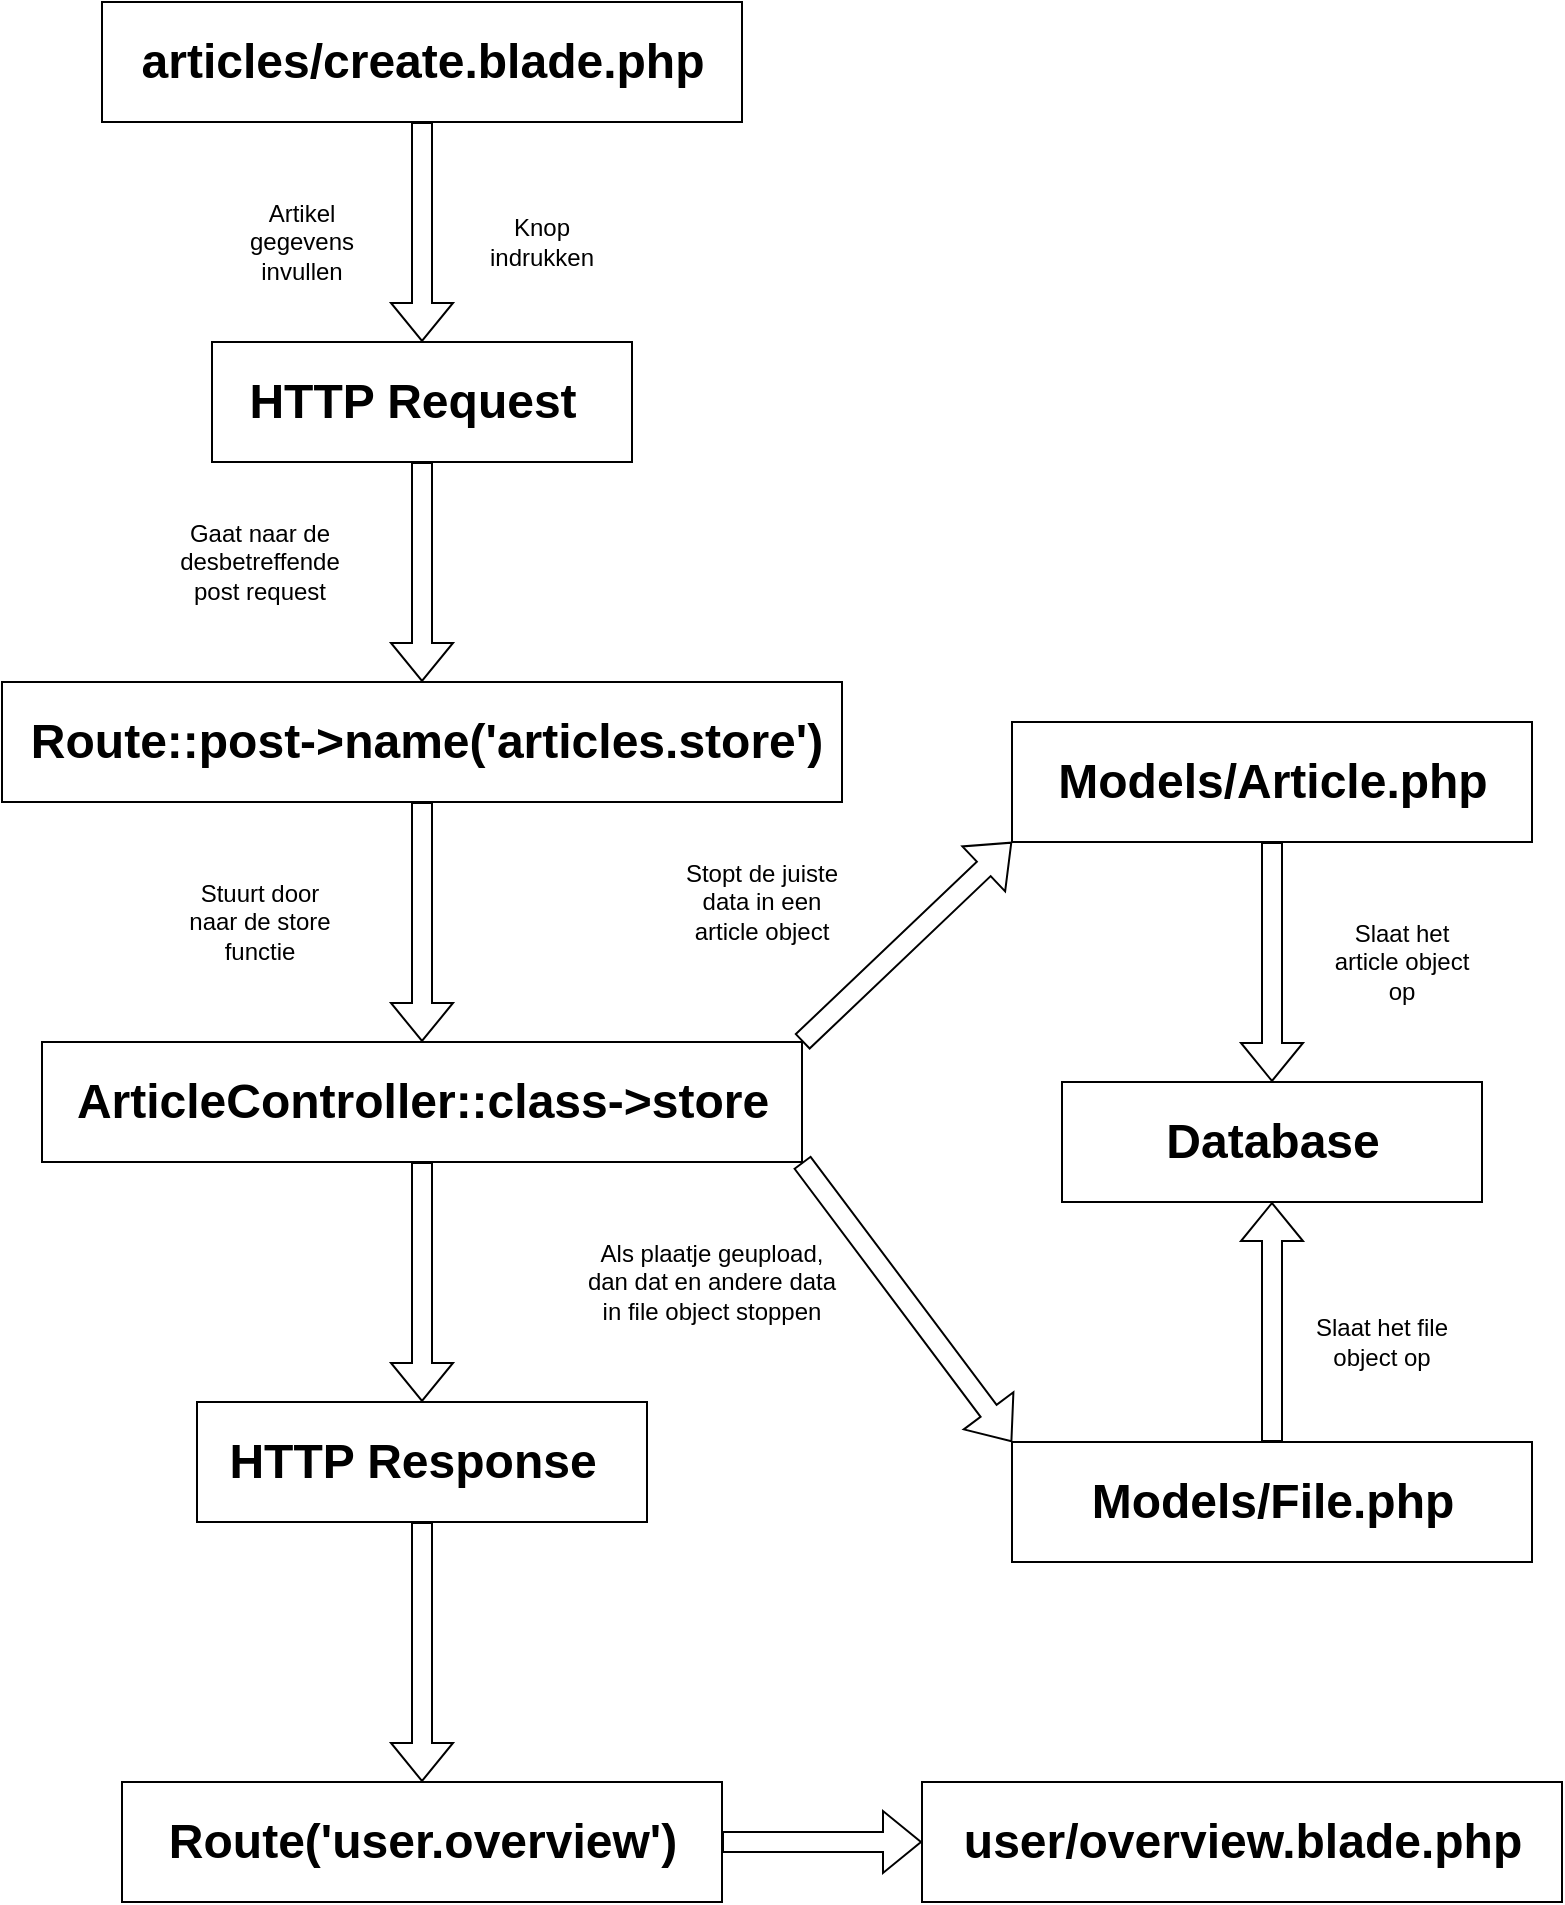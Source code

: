 <mxfile version="27.2.0">
  <diagram name="Page-1" id="gMz7KerCWwujZSJPHfZk">
    <mxGraphModel dx="1426" dy="783" grid="1" gridSize="10" guides="1" tooltips="1" connect="1" arrows="1" fold="1" page="1" pageScale="1" pageWidth="850" pageHeight="1100" math="0" shadow="0">
      <root>
        <mxCell id="0" />
        <mxCell id="1" parent="0" />
        <mxCell id="kBopvKkXSKuajDLG3a4y-3" value="" style="shape=flexArrow;endArrow=classic;html=1;rounded=0;entryX=0.5;entryY=0;entryDx=0;entryDy=0;exitX=0.5;exitY=1;exitDx=0;exitDy=0;" parent="1" edge="1" target="6wLlHWAbVF5GW-SpPeLX-20" source="6wLlHWAbVF5GW-SpPeLX-27">
          <mxGeometry width="50" height="50" relative="1" as="geometry">
            <mxPoint x="225" y="130" as="sourcePoint" />
            <mxPoint x="215" y="350" as="targetPoint" />
          </mxGeometry>
        </mxCell>
        <UserObject label="Artikel gegevens&lt;div&gt;invullen&lt;/div&gt;" placeholders="1" name="Variable" id="kBopvKkXSKuajDLG3a4y-4">
          <mxCell style="text;html=1;strokeColor=none;fillColor=none;align=center;verticalAlign=middle;whiteSpace=wrap;overflow=hidden;" parent="1" vertex="1">
            <mxGeometry x="130" y="130" width="80" height="60" as="geometry" />
          </mxCell>
        </UserObject>
        <mxCell id="kBopvKkXSKuajDLG3a4y-12" value="" style="shape=flexArrow;endArrow=classic;html=1;rounded=0;exitX=0.5;exitY=1;exitDx=0;exitDy=0;entryX=0.5;entryY=0;entryDx=0;entryDy=0;" parent="1" edge="1" target="kBopvKkXSKuajDLG3a4y-13" source="kBopvKkXSKuajDLG3a4y-10">
          <mxGeometry width="50" height="50" relative="1" as="geometry">
            <mxPoint x="229.5" y="300" as="sourcePoint" />
            <mxPoint x="229.92" y="420" as="targetPoint" />
          </mxGeometry>
        </mxCell>
        <UserObject label="Knop indrukken" placeholders="1" name="Variable" id="6wLlHWAbVF5GW-SpPeLX-12">
          <mxCell style="text;html=1;strokeColor=none;fillColor=none;align=center;verticalAlign=middle;whiteSpace=wrap;overflow=hidden;" vertex="1" parent="1">
            <mxGeometry x="250" y="130" width="80" height="60" as="geometry" />
          </mxCell>
        </UserObject>
        <mxCell id="6wLlHWAbVF5GW-SpPeLX-15" value="" style="group" vertex="1" connectable="0" parent="1">
          <mxGeometry x="90" y="380" width="350" height="60" as="geometry" />
        </mxCell>
        <mxCell id="kBopvKkXSKuajDLG3a4y-10" value="" style="rounded=0;whiteSpace=wrap;html=1;" parent="6wLlHWAbVF5GW-SpPeLX-15" vertex="1">
          <mxGeometry x="-70" width="420" height="60" as="geometry" />
        </mxCell>
        <mxCell id="kBopvKkXSKuajDLG3a4y-11" value="Route::post-&amp;gt;name(&#39;articles.store&#39;)" style="text;strokeColor=none;fillColor=none;html=1;fontSize=24;fontStyle=1;verticalAlign=middle;align=center;" parent="6wLlHWAbVF5GW-SpPeLX-15" vertex="1">
          <mxGeometry x="0.003" y="10" width="283.333" height="40" as="geometry" />
        </mxCell>
        <mxCell id="6wLlHWAbVF5GW-SpPeLX-18" value="" style="group" vertex="1" connectable="0" parent="1">
          <mxGeometry x="117.5" y="740" width="225" height="60" as="geometry" />
        </mxCell>
        <mxCell id="6wLlHWAbVF5GW-SpPeLX-8" value="" style="rounded=0;whiteSpace=wrap;html=1;" vertex="1" parent="6wLlHWAbVF5GW-SpPeLX-18">
          <mxGeometry width="225" height="60" as="geometry" />
        </mxCell>
        <mxCell id="6wLlHWAbVF5GW-SpPeLX-9" value="HTTP Response" style="text;strokeColor=none;fillColor=none;html=1;fontSize=24;fontStyle=1;verticalAlign=middle;align=center;" vertex="1" parent="6wLlHWAbVF5GW-SpPeLX-18">
          <mxGeometry x="53.571" y="10" width="107.143" height="40" as="geometry" />
        </mxCell>
        <mxCell id="6wLlHWAbVF5GW-SpPeLX-19" value="" style="group" vertex="1" connectable="0" parent="1">
          <mxGeometry x="125" y="210" width="210" height="60" as="geometry" />
        </mxCell>
        <mxCell id="6wLlHWAbVF5GW-SpPeLX-20" value="" style="rounded=0;whiteSpace=wrap;html=1;" vertex="1" parent="6wLlHWAbVF5GW-SpPeLX-19">
          <mxGeometry width="210" height="60" as="geometry" />
        </mxCell>
        <mxCell id="6wLlHWAbVF5GW-SpPeLX-21" value="HTTP Request" style="text;strokeColor=none;fillColor=none;html=1;fontSize=24;fontStyle=1;verticalAlign=middle;align=center;" vertex="1" parent="6wLlHWAbVF5GW-SpPeLX-19">
          <mxGeometry x="50" y="10" width="100" height="40" as="geometry" />
        </mxCell>
        <mxCell id="6wLlHWAbVF5GW-SpPeLX-25" value="" style="group" vertex="1" connectable="0" parent="1">
          <mxGeometry x="40" y="560" width="380" height="60" as="geometry" />
        </mxCell>
        <mxCell id="6wLlHWAbVF5GW-SpPeLX-58" style="edgeStyle=orthogonalEdgeStyle;rounded=0;orthogonalLoop=1;jettySize=auto;html=1;exitX=0;exitY=0.5;exitDx=0;exitDy=0;" edge="1" parent="6wLlHWAbVF5GW-SpPeLX-25" source="kBopvKkXSKuajDLG3a4y-13">
          <mxGeometry relative="1" as="geometry">
            <mxPoint x="10" y="30" as="targetPoint" />
          </mxGeometry>
        </mxCell>
        <mxCell id="kBopvKkXSKuajDLG3a4y-13" value="" style="rounded=0;whiteSpace=wrap;html=1;" parent="6wLlHWAbVF5GW-SpPeLX-25" vertex="1">
          <mxGeometry width="380" height="60" as="geometry" />
        </mxCell>
        <mxCell id="kBopvKkXSKuajDLG3a4y-14" value="ArticleController::class-&amp;gt;store" style="text;strokeColor=none;fillColor=none;html=1;fontSize=24;fontStyle=1;verticalAlign=middle;align=center;" parent="6wLlHWAbVF5GW-SpPeLX-25" vertex="1">
          <mxGeometry x="104.286" y="10" width="171.429" height="40" as="geometry" />
        </mxCell>
        <mxCell id="6wLlHWAbVF5GW-SpPeLX-26" value="" style="group" vertex="1" connectable="0" parent="1">
          <mxGeometry x="70" y="40" width="320" height="60" as="geometry" />
        </mxCell>
        <mxCell id="6wLlHWAbVF5GW-SpPeLX-27" value="" style="rounded=0;whiteSpace=wrap;html=1;" vertex="1" parent="6wLlHWAbVF5GW-SpPeLX-26">
          <mxGeometry width="320.0" height="60" as="geometry" />
        </mxCell>
        <mxCell id="6wLlHWAbVF5GW-SpPeLX-28" value="articles/create.blade.php" style="text;strokeColor=none;fillColor=none;html=1;fontSize=24;fontStyle=1;verticalAlign=middle;align=center;" vertex="1" parent="6wLlHWAbVF5GW-SpPeLX-26">
          <mxGeometry x="83.81" y="10" width="152.381" height="40" as="geometry" />
        </mxCell>
        <mxCell id="6wLlHWAbVF5GW-SpPeLX-31" value="" style="group" vertex="1" connectable="0" parent="1">
          <mxGeometry x="550" y="580" width="210" height="60" as="geometry" />
        </mxCell>
        <mxCell id="6wLlHWAbVF5GW-SpPeLX-1" value="" style="rounded=0;whiteSpace=wrap;html=1;" vertex="1" parent="6wLlHWAbVF5GW-SpPeLX-31">
          <mxGeometry width="210" height="60" as="geometry" />
        </mxCell>
        <mxCell id="6wLlHWAbVF5GW-SpPeLX-3" value="Database" style="text;strokeColor=none;fillColor=none;html=1;fontSize=24;fontStyle=1;verticalAlign=middle;align=center;" vertex="1" parent="6wLlHWAbVF5GW-SpPeLX-31">
          <mxGeometry x="55" y="10" width="100" height="40" as="geometry" />
        </mxCell>
        <mxCell id="6wLlHWAbVF5GW-SpPeLX-33" value="" style="group" vertex="1" connectable="0" parent="1">
          <mxGeometry x="525" y="400" width="260" height="60" as="geometry" />
        </mxCell>
        <mxCell id="6wLlHWAbVF5GW-SpPeLX-6" value="" style="rounded=0;whiteSpace=wrap;html=1;" vertex="1" parent="6wLlHWAbVF5GW-SpPeLX-33">
          <mxGeometry width="260" height="60" as="geometry" />
        </mxCell>
        <mxCell id="6wLlHWAbVF5GW-SpPeLX-7" value="Models/Article.php" style="text;strokeColor=none;fillColor=none;html=1;fontSize=24;fontStyle=1;verticalAlign=middle;align=center;" vertex="1" parent="6wLlHWAbVF5GW-SpPeLX-33">
          <mxGeometry x="68.095" y="10" width="123.81" height="40" as="geometry" />
        </mxCell>
        <mxCell id="6wLlHWAbVF5GW-SpPeLX-34" value="" style="shape=flexArrow;endArrow=classic;html=1;rounded=0;entryX=0;entryY=1;entryDx=0;entryDy=0;exitX=1;exitY=0;exitDx=0;exitDy=0;" edge="1" parent="1" source="kBopvKkXSKuajDLG3a4y-13" target="6wLlHWAbVF5GW-SpPeLX-6">
          <mxGeometry width="50" height="50" relative="1" as="geometry">
            <mxPoint x="470" y="580" as="sourcePoint" />
            <mxPoint x="575" y="410" as="targetPoint" />
          </mxGeometry>
        </mxCell>
        <mxCell id="6wLlHWAbVF5GW-SpPeLX-37" value="" style="shape=flexArrow;endArrow=classic;html=1;rounded=0;exitX=0.5;exitY=1;exitDx=0;exitDy=0;entryX=0.5;entryY=0;entryDx=0;entryDy=0;" edge="1" parent="1" source="6wLlHWAbVF5GW-SpPeLX-20" target="kBopvKkXSKuajDLG3a4y-10">
          <mxGeometry width="50" height="50" relative="1" as="geometry">
            <mxPoint x="229.5" y="300" as="sourcePoint" />
            <mxPoint x="229.5" y="400" as="targetPoint" />
          </mxGeometry>
        </mxCell>
        <mxCell id="6wLlHWAbVF5GW-SpPeLX-38" value="" style="group" vertex="1" connectable="0" parent="1">
          <mxGeometry x="525" y="760" width="260" height="60" as="geometry" />
        </mxCell>
        <mxCell id="6wLlHWAbVF5GW-SpPeLX-39" value="" style="rounded=0;whiteSpace=wrap;html=1;" vertex="1" parent="6wLlHWAbVF5GW-SpPeLX-38">
          <mxGeometry width="260" height="60" as="geometry" />
        </mxCell>
        <mxCell id="6wLlHWAbVF5GW-SpPeLX-40" value="Models/File&lt;span style=&quot;background-color: transparent; color: light-dark(rgb(0, 0, 0), rgb(255, 255, 255));&quot;&gt;.php&lt;/span&gt;" style="text;strokeColor=none;fillColor=none;html=1;fontSize=24;fontStyle=1;verticalAlign=middle;align=center;" vertex="1" parent="6wLlHWAbVF5GW-SpPeLX-38">
          <mxGeometry x="68.095" y="10" width="123.81" height="40" as="geometry" />
        </mxCell>
        <mxCell id="6wLlHWAbVF5GW-SpPeLX-41" value="" style="shape=flexArrow;endArrow=classic;html=1;rounded=0;entryX=0;entryY=0;entryDx=0;entryDy=0;exitX=1;exitY=1;exitDx=0;exitDy=0;" edge="1" parent="1" source="kBopvKkXSKuajDLG3a4y-13" target="6wLlHWAbVF5GW-SpPeLX-39">
          <mxGeometry width="50" height="50" relative="1" as="geometry">
            <mxPoint x="460" y="650" as="sourcePoint" />
            <mxPoint x="645" y="670" as="targetPoint" />
          </mxGeometry>
        </mxCell>
        <mxCell id="6wLlHWAbVF5GW-SpPeLX-42" value="" style="shape=flexArrow;endArrow=classic;html=1;rounded=0;exitX=0.5;exitY=1;exitDx=0;exitDy=0;entryX=0.5;entryY=0;entryDx=0;entryDy=0;" edge="1" parent="1" source="6wLlHWAbVF5GW-SpPeLX-6" target="6wLlHWAbVF5GW-SpPeLX-1">
          <mxGeometry width="50" height="50" relative="1" as="geometry">
            <mxPoint x="639.5" y="470" as="sourcePoint" />
            <mxPoint x="639.5" y="570" as="targetPoint" />
          </mxGeometry>
        </mxCell>
        <mxCell id="6wLlHWAbVF5GW-SpPeLX-43" value="" style="shape=flexArrow;endArrow=classic;html=1;rounded=0;exitX=0.5;exitY=0;exitDx=0;exitDy=0;entryX=0.5;entryY=1;entryDx=0;entryDy=0;" edge="1" parent="1" source="6wLlHWAbVF5GW-SpPeLX-39" target="6wLlHWAbVF5GW-SpPeLX-1">
          <mxGeometry width="50" height="50" relative="1" as="geometry">
            <mxPoint x="610" y="700" as="sourcePoint" />
            <mxPoint x="610" y="800" as="targetPoint" />
          </mxGeometry>
        </mxCell>
        <mxCell id="6wLlHWAbVF5GW-SpPeLX-45" value="" style="shape=flexArrow;endArrow=classic;html=1;rounded=0;exitX=0.5;exitY=1;exitDx=0;exitDy=0;entryX=0.5;entryY=0;entryDx=0;entryDy=0;" edge="1" parent="1" source="kBopvKkXSKuajDLG3a4y-13" target="6wLlHWAbVF5GW-SpPeLX-8">
          <mxGeometry width="50" height="50" relative="1" as="geometry">
            <mxPoint x="300" y="670" as="sourcePoint" />
            <mxPoint x="210" y="730" as="targetPoint" />
          </mxGeometry>
        </mxCell>
        <mxCell id="6wLlHWAbVF5GW-SpPeLX-47" value="" style="group" vertex="1" connectable="0" parent="1">
          <mxGeometry x="80" y="930" width="300" height="60" as="geometry" />
        </mxCell>
        <mxCell id="6wLlHWAbVF5GW-SpPeLX-48" value="" style="rounded=0;whiteSpace=wrap;html=1;" vertex="1" parent="6wLlHWAbVF5GW-SpPeLX-47">
          <mxGeometry width="300.0" height="60" as="geometry" />
        </mxCell>
        <mxCell id="6wLlHWAbVF5GW-SpPeLX-49" value="Route(&#39;user.overview&#39;)" style="text;strokeColor=none;fillColor=none;html=1;fontSize=24;fontStyle=1;verticalAlign=middle;align=center;" vertex="1" parent="6wLlHWAbVF5GW-SpPeLX-47">
          <mxGeometry x="25.0" y="10" width="250" height="40" as="geometry" />
        </mxCell>
        <mxCell id="6wLlHWAbVF5GW-SpPeLX-50" value="" style="group" vertex="1" connectable="0" parent="1">
          <mxGeometry x="480" y="930" width="320" height="60" as="geometry" />
        </mxCell>
        <mxCell id="6wLlHWAbVF5GW-SpPeLX-51" value="" style="rounded=0;whiteSpace=wrap;html=1;" vertex="1" parent="6wLlHWAbVF5GW-SpPeLX-50">
          <mxGeometry width="320.0" height="60" as="geometry" />
        </mxCell>
        <mxCell id="6wLlHWAbVF5GW-SpPeLX-52" value="user/overview.blade.php" style="text;strokeColor=none;fillColor=none;html=1;fontSize=24;fontStyle=1;verticalAlign=middle;align=center;" vertex="1" parent="6wLlHWAbVF5GW-SpPeLX-50">
          <mxGeometry x="83.81" y="10" width="152.381" height="40" as="geometry" />
        </mxCell>
        <mxCell id="6wLlHWAbVF5GW-SpPeLX-55" value="" style="shape=flexArrow;endArrow=classic;html=1;rounded=0;exitX=1;exitY=0.5;exitDx=0;exitDy=0;entryX=0;entryY=0.5;entryDx=0;entryDy=0;" edge="1" parent="1" source="6wLlHWAbVF5GW-SpPeLX-48" target="6wLlHWAbVF5GW-SpPeLX-51">
          <mxGeometry width="50" height="50" relative="1" as="geometry">
            <mxPoint x="411" y="960" as="sourcePoint" />
            <mxPoint x="410" y="1067" as="targetPoint" />
          </mxGeometry>
        </mxCell>
        <mxCell id="6wLlHWAbVF5GW-SpPeLX-56" value="" style="shape=flexArrow;endArrow=classic;html=1;rounded=0;exitX=0.5;exitY=1;exitDx=0;exitDy=0;entryX=0.5;entryY=0;entryDx=0;entryDy=0;" edge="1" parent="1" source="6wLlHWAbVF5GW-SpPeLX-8" target="6wLlHWAbVF5GW-SpPeLX-48">
          <mxGeometry width="50" height="50" relative="1" as="geometry">
            <mxPoint x="241" y="850" as="sourcePoint" />
            <mxPoint x="280" y="900" as="targetPoint" />
          </mxGeometry>
        </mxCell>
        <UserObject label="Gaat naar de desbetreffende post request" placeholders="1" name="Variable" id="6wLlHWAbVF5GW-SpPeLX-57">
          <mxCell style="text;html=1;strokeColor=none;fillColor=none;align=center;verticalAlign=middle;whiteSpace=wrap;overflow=hidden;" vertex="1" parent="1">
            <mxGeometry x="100" y="290" width="97.5" height="60" as="geometry" />
          </mxCell>
        </UserObject>
        <UserObject label="Stuurt door naar de store functie" placeholders="1" name="Variable" id="6wLlHWAbVF5GW-SpPeLX-59">
          <mxCell style="text;html=1;strokeColor=none;fillColor=none;align=center;verticalAlign=middle;whiteSpace=wrap;overflow=hidden;" vertex="1" parent="1">
            <mxGeometry x="108.75" y="470" width="80" height="60" as="geometry" />
          </mxCell>
        </UserObject>
        <UserObject label="Stopt de juiste data in een article object" placeholders="1" name="Variable" id="6wLlHWAbVF5GW-SpPeLX-61">
          <mxCell style="text;html=1;strokeColor=none;fillColor=none;align=center;verticalAlign=middle;whiteSpace=wrap;overflow=hidden;" vertex="1" parent="1">
            <mxGeometry x="360" y="460" width="80" height="60" as="geometry" />
          </mxCell>
        </UserObject>
        <UserObject label="Slaat het article object op" placeholders="1" name="Variable" id="6wLlHWAbVF5GW-SpPeLX-62">
          <mxCell style="text;html=1;strokeColor=none;fillColor=none;align=center;verticalAlign=middle;whiteSpace=wrap;overflow=hidden;" vertex="1" parent="1">
            <mxGeometry x="680" y="490" width="80" height="60" as="geometry" />
          </mxCell>
        </UserObject>
        <UserObject label="Als plaatje geupload, dan dat en andere data in file object stoppen" placeholders="1" name="Variable" id="6wLlHWAbVF5GW-SpPeLX-63">
          <mxCell style="text;html=1;strokeColor=none;fillColor=none;align=center;verticalAlign=middle;whiteSpace=wrap;overflow=hidden;" vertex="1" parent="1">
            <mxGeometry x="310" y="650" width="130" height="60" as="geometry" />
          </mxCell>
        </UserObject>
        <UserObject label="Slaat het file object op" placeholders="1" name="Variable" id="6wLlHWAbVF5GW-SpPeLX-64">
          <mxCell style="text;html=1;strokeColor=none;fillColor=none;align=center;verticalAlign=middle;whiteSpace=wrap;overflow=hidden;" vertex="1" parent="1">
            <mxGeometry x="670" y="680" width="80" height="60" as="geometry" />
          </mxCell>
        </UserObject>
      </root>
    </mxGraphModel>
  </diagram>
</mxfile>
